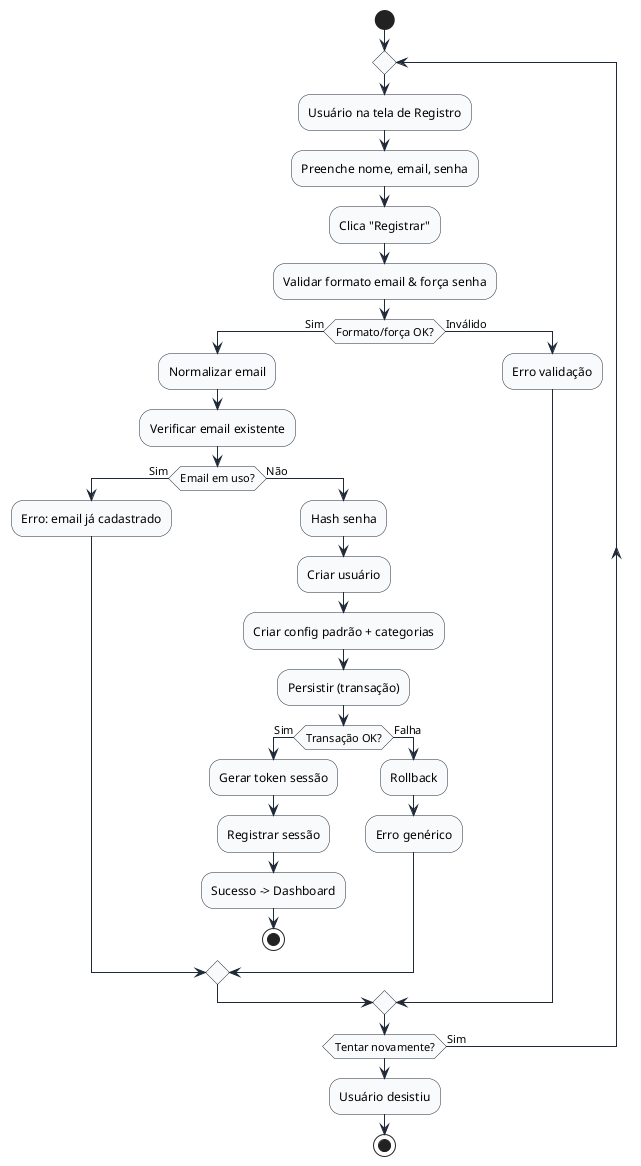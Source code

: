@startuml Activity_Cadastro_Usuario
' Diagrama de Atividades - Cadastro de Usuário (versão simplificada final)
skinparam shadowing false
skinparam activity {
  BackgroundColor #F9FAFB
  BorderColor #1F2937
  ArrowColor #1F2937
}

start
repeat
  :Usuário na tela de Registro;
  :Preenche nome, email, senha;
  :Clica "Registrar";
  :Validar formato email & força senha;
  if (Formato/força OK?) then (Sim)
    :Normalizar email;
    :Verificar email existente;
    if (Email em uso?) then (Sim)
      :Erro: email já cadastrado;
    else (Não)
      :Hash senha;
      :Criar usuário;
      :Criar config padrão + categorias;
      :Persistir (transação);
      if (Transação OK?) then (Sim)
        :Gerar token sessão;
        :Registrar sessão;
        :Sucesso -> Dashboard;
        stop
      else (Falha)
        :Rollback;
        :Erro genérico;
      endif
    endif
  else (Inválido)
    :Erro validação;
  endif
repeat while (Tentar novamente?) is (Sim)

:Usuário desistiu;
stop
@enduml